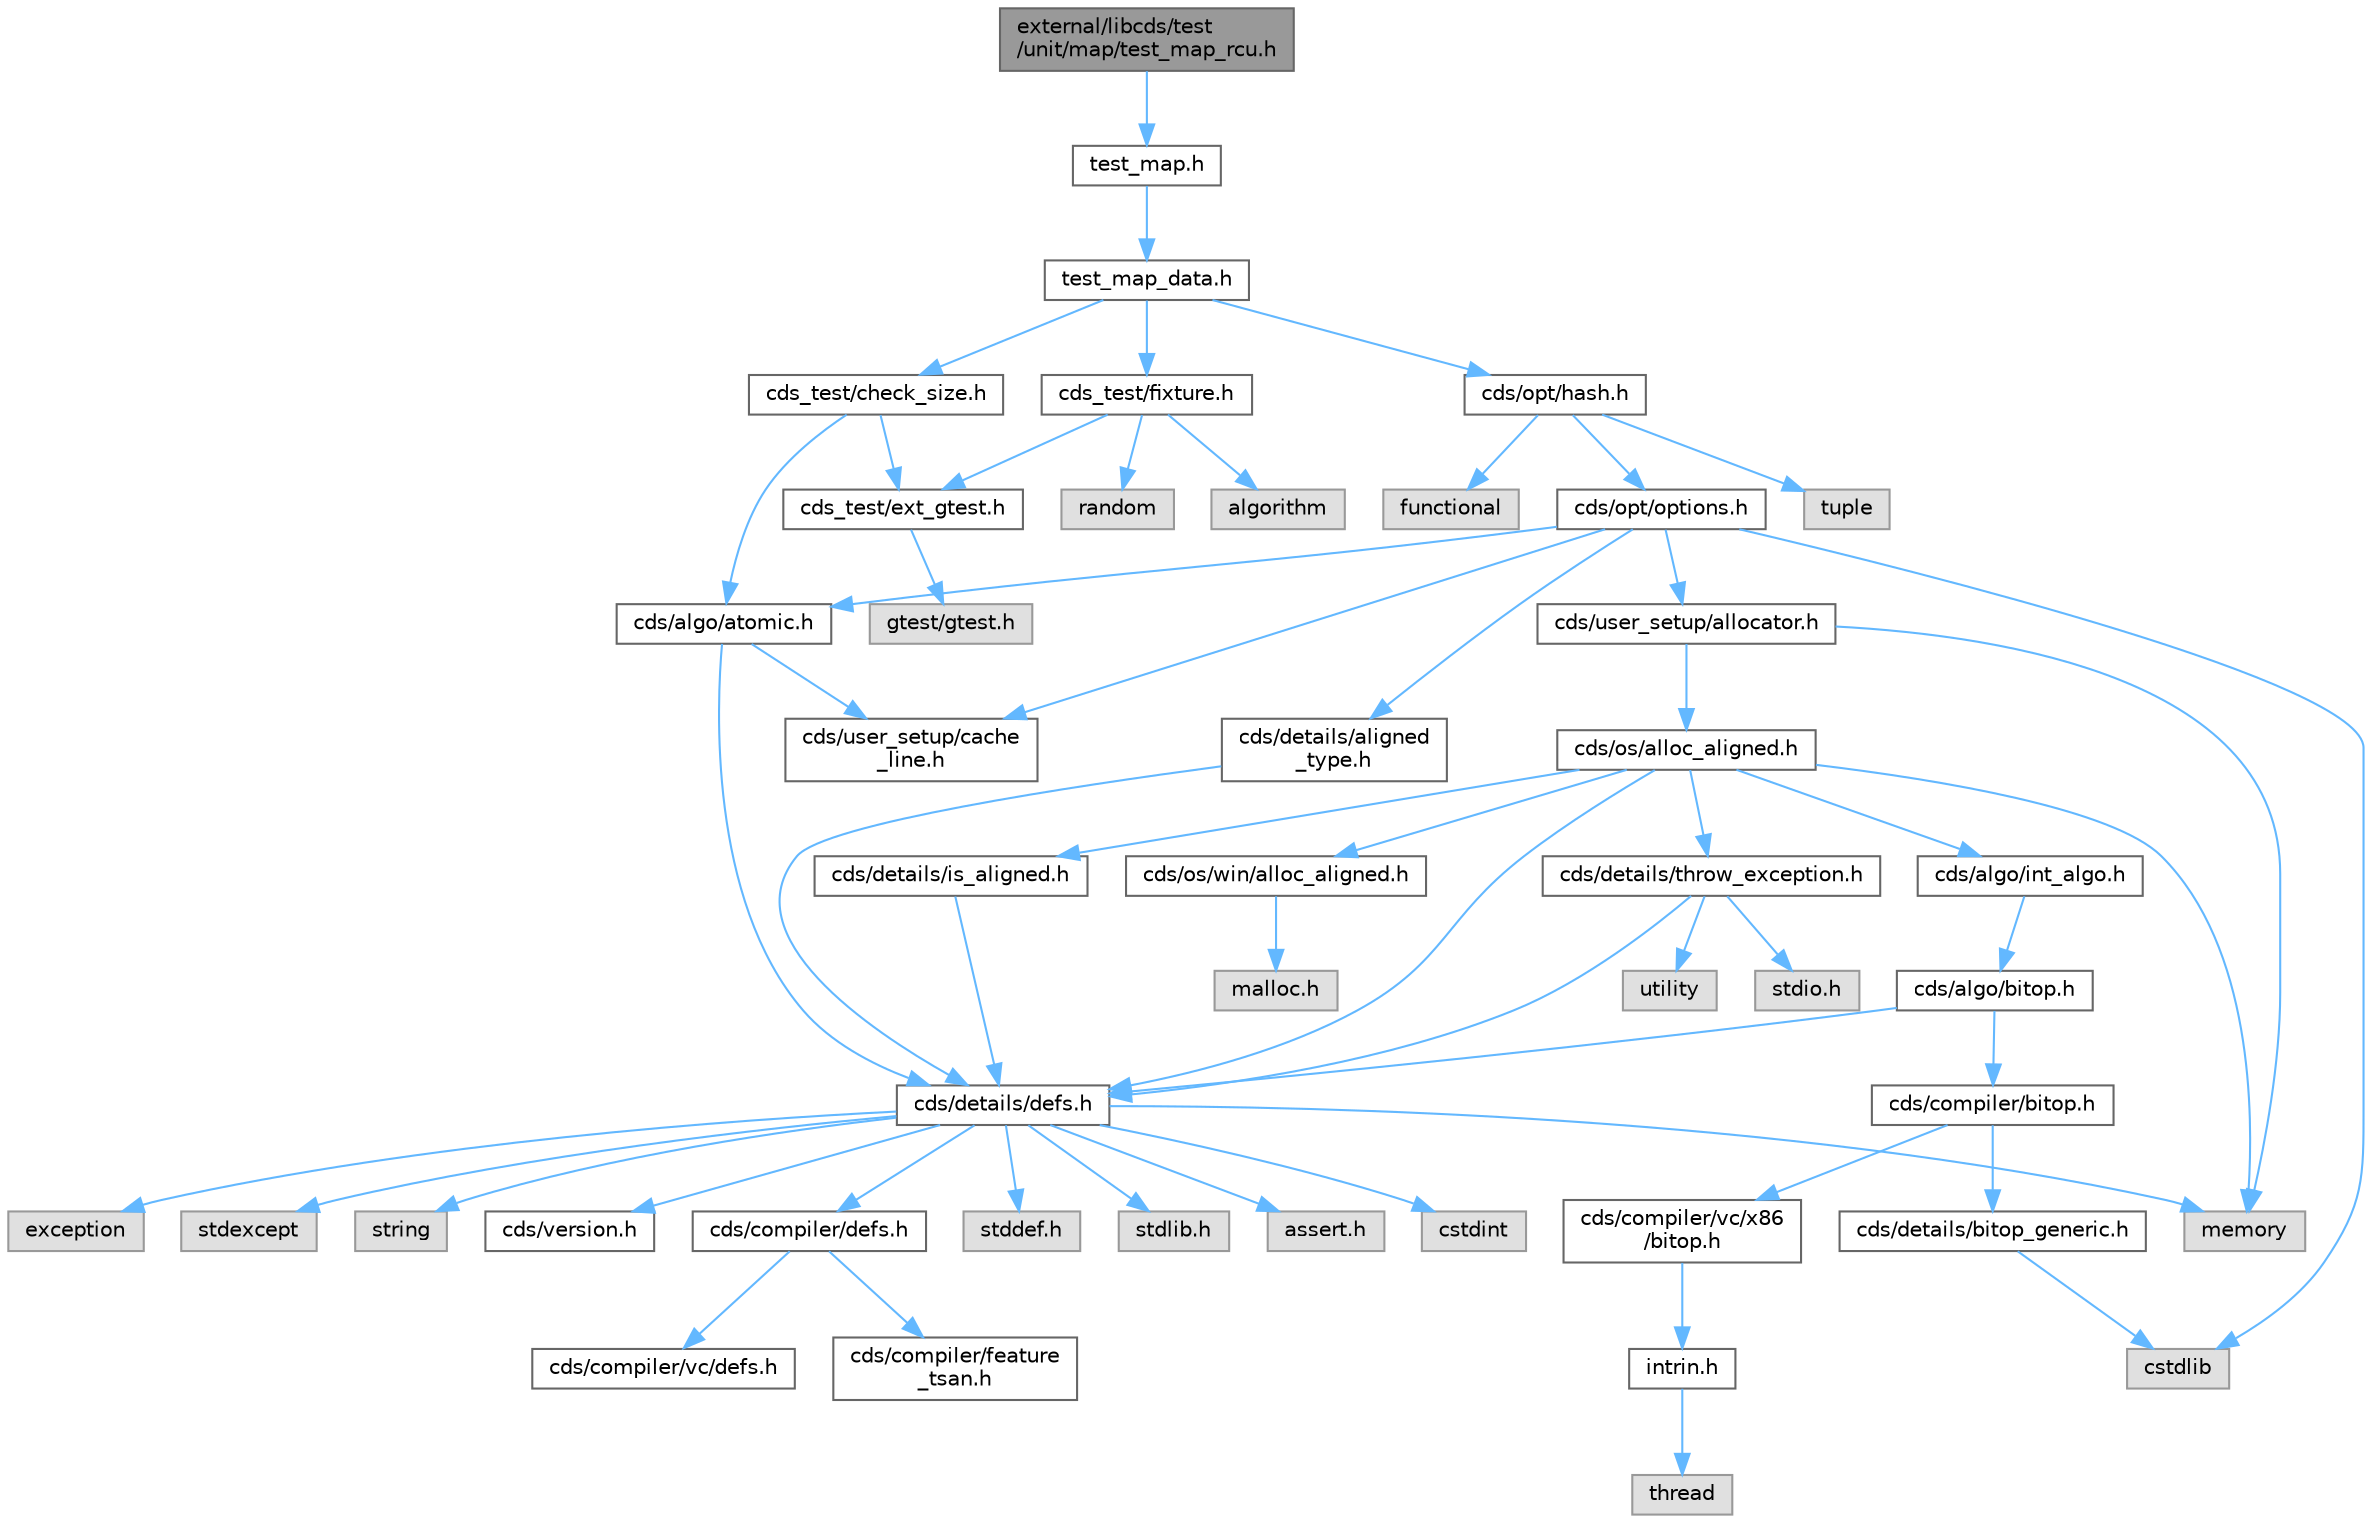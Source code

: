 digraph "external/libcds/test/unit/map/test_map_rcu.h"
{
 // LATEX_PDF_SIZE
  bgcolor="transparent";
  edge [fontname=Helvetica,fontsize=10,labelfontname=Helvetica,labelfontsize=10];
  node [fontname=Helvetica,fontsize=10,shape=box,height=0.2,width=0.4];
  Node1 [id="Node000001",label="external/libcds/test\l/unit/map/test_map_rcu.h",height=0.2,width=0.4,color="gray40", fillcolor="grey60", style="filled", fontcolor="black",tooltip=" "];
  Node1 -> Node2 [id="edge56_Node000001_Node000002",color="steelblue1",style="solid",tooltip=" "];
  Node2 [id="Node000002",label="test_map.h",height=0.2,width=0.4,color="grey40", fillcolor="white", style="filled",URL="$map_2test__map_8h.html",tooltip=" "];
  Node2 -> Node3 [id="edge57_Node000002_Node000003",color="steelblue1",style="solid",tooltip=" "];
  Node3 [id="Node000003",label="test_map_data.h",height=0.2,width=0.4,color="grey40", fillcolor="white", style="filled",URL="$map_2test__map__data_8h.html",tooltip=" "];
  Node3 -> Node4 [id="edge58_Node000003_Node000004",color="steelblue1",style="solid",tooltip=" "];
  Node4 [id="Node000004",label="cds_test/check_size.h",height=0.2,width=0.4,color="grey40", fillcolor="white", style="filled",URL="$check__size_8h.html",tooltip=" "];
  Node4 -> Node5 [id="edge59_Node000004_Node000005",color="steelblue1",style="solid",tooltip=" "];
  Node5 [id="Node000005",label="cds_test/ext_gtest.h",height=0.2,width=0.4,color="grey40", fillcolor="white", style="filled",URL="$ext__gtest_8h.html",tooltip=" "];
  Node5 -> Node6 [id="edge60_Node000005_Node000006",color="steelblue1",style="solid",tooltip=" "];
  Node6 [id="Node000006",label="gtest/gtest.h",height=0.2,width=0.4,color="grey60", fillcolor="#E0E0E0", style="filled",tooltip=" "];
  Node4 -> Node7 [id="edge61_Node000004_Node000007",color="steelblue1",style="solid",tooltip=" "];
  Node7 [id="Node000007",label="cds/algo/atomic.h",height=0.2,width=0.4,color="grey40", fillcolor="white", style="filled",URL="$external_2libcds_2cds_2algo_2atomic_8h.html",tooltip=" "];
  Node7 -> Node8 [id="edge62_Node000007_Node000008",color="steelblue1",style="solid",tooltip=" "];
  Node8 [id="Node000008",label="cds/details/defs.h",height=0.2,width=0.4,color="grey40", fillcolor="white", style="filled",URL="$details_2defs_8h.html",tooltip=" "];
  Node8 -> Node9 [id="edge63_Node000008_Node000009",color="steelblue1",style="solid",tooltip=" "];
  Node9 [id="Node000009",label="stddef.h",height=0.2,width=0.4,color="grey60", fillcolor="#E0E0E0", style="filled",tooltip=" "];
  Node8 -> Node10 [id="edge64_Node000008_Node000010",color="steelblue1",style="solid",tooltip=" "];
  Node10 [id="Node000010",label="stdlib.h",height=0.2,width=0.4,color="grey60", fillcolor="#E0E0E0", style="filled",tooltip=" "];
  Node8 -> Node11 [id="edge65_Node000008_Node000011",color="steelblue1",style="solid",tooltip=" "];
  Node11 [id="Node000011",label="assert.h",height=0.2,width=0.4,color="grey60", fillcolor="#E0E0E0", style="filled",tooltip=" "];
  Node8 -> Node12 [id="edge66_Node000008_Node000012",color="steelblue1",style="solid",tooltip=" "];
  Node12 [id="Node000012",label="cstdint",height=0.2,width=0.4,color="grey60", fillcolor="#E0E0E0", style="filled",tooltip=" "];
  Node8 -> Node13 [id="edge67_Node000008_Node000013",color="steelblue1",style="solid",tooltip=" "];
  Node13 [id="Node000013",label="exception",height=0.2,width=0.4,color="grey60", fillcolor="#E0E0E0", style="filled",tooltip=" "];
  Node8 -> Node14 [id="edge68_Node000008_Node000014",color="steelblue1",style="solid",tooltip=" "];
  Node14 [id="Node000014",label="stdexcept",height=0.2,width=0.4,color="grey60", fillcolor="#E0E0E0", style="filled",tooltip=" "];
  Node8 -> Node15 [id="edge69_Node000008_Node000015",color="steelblue1",style="solid",tooltip=" "];
  Node15 [id="Node000015",label="string",height=0.2,width=0.4,color="grey60", fillcolor="#E0E0E0", style="filled",tooltip=" "];
  Node8 -> Node16 [id="edge70_Node000008_Node000016",color="steelblue1",style="solid",tooltip=" "];
  Node16 [id="Node000016",label="memory",height=0.2,width=0.4,color="grey60", fillcolor="#E0E0E0", style="filled",tooltip=" "];
  Node8 -> Node17 [id="edge71_Node000008_Node000017",color="steelblue1",style="solid",tooltip=" "];
  Node17 [id="Node000017",label="cds/version.h",height=0.2,width=0.4,color="grey40", fillcolor="white", style="filled",URL="$external_2libcds_2cds_2version_8h.html",tooltip=" "];
  Node8 -> Node18 [id="edge72_Node000008_Node000018",color="steelblue1",style="solid",tooltip=" "];
  Node18 [id="Node000018",label="cds/compiler/defs.h",height=0.2,width=0.4,color="grey40", fillcolor="white", style="filled",URL="$compiler_2defs_8h.html",tooltip=" "];
  Node18 -> Node19 [id="edge73_Node000018_Node000019",color="steelblue1",style="solid",tooltip=" "];
  Node19 [id="Node000019",label="cds/compiler/vc/defs.h",height=0.2,width=0.4,color="grey40", fillcolor="white", style="filled",URL="$compiler_2vc_2defs_8h.html",tooltip=" "];
  Node18 -> Node20 [id="edge74_Node000018_Node000020",color="steelblue1",style="solid",tooltip=" "];
  Node20 [id="Node000020",label="cds/compiler/feature\l_tsan.h",height=0.2,width=0.4,color="grey40", fillcolor="white", style="filled",URL="$feature__tsan_8h.html",tooltip=" "];
  Node7 -> Node21 [id="edge75_Node000007_Node000021",color="steelblue1",style="solid",tooltip=" "];
  Node21 [id="Node000021",label="cds/user_setup/cache\l_line.h",height=0.2,width=0.4,color="grey40", fillcolor="white", style="filled",URL="$cache__line_8h.html",tooltip="Cache-line size definition"];
  Node3 -> Node22 [id="edge76_Node000003_Node000022",color="steelblue1",style="solid",tooltip=" "];
  Node22 [id="Node000022",label="cds_test/fixture.h",height=0.2,width=0.4,color="grey40", fillcolor="white", style="filled",URL="$fixture_8h.html",tooltip=" "];
  Node22 -> Node5 [id="edge77_Node000022_Node000005",color="steelblue1",style="solid",tooltip=" "];
  Node22 -> Node23 [id="edge78_Node000022_Node000023",color="steelblue1",style="solid",tooltip=" "];
  Node23 [id="Node000023",label="algorithm",height=0.2,width=0.4,color="grey60", fillcolor="#E0E0E0", style="filled",tooltip=" "];
  Node22 -> Node24 [id="edge79_Node000022_Node000024",color="steelblue1",style="solid",tooltip=" "];
  Node24 [id="Node000024",label="random",height=0.2,width=0.4,color="grey60", fillcolor="#E0E0E0", style="filled",tooltip=" "];
  Node3 -> Node25 [id="edge80_Node000003_Node000025",color="steelblue1",style="solid",tooltip=" "];
  Node25 [id="Node000025",label="cds/opt/hash.h",height=0.2,width=0.4,color="grey40", fillcolor="white", style="filled",URL="$external_2libcds_2cds_2opt_2hash_8h.html",tooltip=" "];
  Node25 -> Node26 [id="edge81_Node000025_Node000026",color="steelblue1",style="solid",tooltip=" "];
  Node26 [id="Node000026",label="tuple",height=0.2,width=0.4,color="grey60", fillcolor="#E0E0E0", style="filled",tooltip=" "];
  Node25 -> Node27 [id="edge82_Node000025_Node000027",color="steelblue1",style="solid",tooltip=" "];
  Node27 [id="Node000027",label="functional",height=0.2,width=0.4,color="grey60", fillcolor="#E0E0E0", style="filled",tooltip=" "];
  Node25 -> Node28 [id="edge83_Node000025_Node000028",color="steelblue1",style="solid",tooltip=" "];
  Node28 [id="Node000028",label="cds/opt/options.h",height=0.2,width=0.4,color="grey40", fillcolor="white", style="filled",URL="$opt_2options_8h.html",tooltip=" "];
  Node28 -> Node29 [id="edge84_Node000028_Node000029",color="steelblue1",style="solid",tooltip=" "];
  Node29 [id="Node000029",label="cstdlib",height=0.2,width=0.4,color="grey60", fillcolor="#E0E0E0", style="filled",tooltip=" "];
  Node28 -> Node30 [id="edge85_Node000028_Node000030",color="steelblue1",style="solid",tooltip=" "];
  Node30 [id="Node000030",label="cds/details/aligned\l_type.h",height=0.2,width=0.4,color="grey40", fillcolor="white", style="filled",URL="$aligned__type_8h.html",tooltip=" "];
  Node30 -> Node8 [id="edge86_Node000030_Node000008",color="steelblue1",style="solid",tooltip=" "];
  Node28 -> Node31 [id="edge87_Node000028_Node000031",color="steelblue1",style="solid",tooltip=" "];
  Node31 [id="Node000031",label="cds/user_setup/allocator.h",height=0.2,width=0.4,color="grey40", fillcolor="white", style="filled",URL="$external_2libcds_2cds_2user__setup_2allocator_8h.html",tooltip="Default implementation of allocator classes."];
  Node31 -> Node16 [id="edge88_Node000031_Node000016",color="steelblue1",style="solid",tooltip=" "];
  Node31 -> Node32 [id="edge89_Node000031_Node000032",color="steelblue1",style="solid",tooltip=" "];
  Node32 [id="Node000032",label="cds/os/alloc_aligned.h",height=0.2,width=0.4,color="grey40", fillcolor="white", style="filled",URL="$alloc__aligned_8h.html",tooltip=" "];
  Node32 -> Node8 [id="edge90_Node000032_Node000008",color="steelblue1",style="solid",tooltip=" "];
  Node32 -> Node33 [id="edge91_Node000032_Node000033",color="steelblue1",style="solid",tooltip=" "];
  Node33 [id="Node000033",label="cds/os/win/alloc_aligned.h",height=0.2,width=0.4,color="grey40", fillcolor="white", style="filled",URL="$win_2alloc__aligned_8h.html",tooltip=" "];
  Node33 -> Node34 [id="edge92_Node000033_Node000034",color="steelblue1",style="solid",tooltip=" "];
  Node34 [id="Node000034",label="malloc.h",height=0.2,width=0.4,color="grey60", fillcolor="#E0E0E0", style="filled",tooltip=" "];
  Node32 -> Node16 [id="edge93_Node000032_Node000016",color="steelblue1",style="solid",tooltip=" "];
  Node32 -> Node35 [id="edge94_Node000032_Node000035",color="steelblue1",style="solid",tooltip=" "];
  Node35 [id="Node000035",label="cds/details/is_aligned.h",height=0.2,width=0.4,color="grey40", fillcolor="white", style="filled",URL="$is__aligned_8h.html",tooltip=" "];
  Node35 -> Node8 [id="edge95_Node000035_Node000008",color="steelblue1",style="solid",tooltip=" "];
  Node32 -> Node36 [id="edge96_Node000032_Node000036",color="steelblue1",style="solid",tooltip=" "];
  Node36 [id="Node000036",label="cds/algo/int_algo.h",height=0.2,width=0.4,color="grey40", fillcolor="white", style="filled",URL="$int__algo_8h.html",tooltip=" "];
  Node36 -> Node37 [id="edge97_Node000036_Node000037",color="steelblue1",style="solid",tooltip=" "];
  Node37 [id="Node000037",label="cds/algo/bitop.h",height=0.2,width=0.4,color="grey40", fillcolor="white", style="filled",URL="$algo_2bitop_8h.html",tooltip=" "];
  Node37 -> Node8 [id="edge98_Node000037_Node000008",color="steelblue1",style="solid",tooltip=" "];
  Node37 -> Node38 [id="edge99_Node000037_Node000038",color="steelblue1",style="solid",tooltip=" "];
  Node38 [id="Node000038",label="cds/compiler/bitop.h",height=0.2,width=0.4,color="grey40", fillcolor="white", style="filled",URL="$compiler_2bitop_8h.html",tooltip=" "];
  Node38 -> Node39 [id="edge100_Node000038_Node000039",color="steelblue1",style="solid",tooltip=" "];
  Node39 [id="Node000039",label="cds/compiler/vc/x86\l/bitop.h",height=0.2,width=0.4,color="grey40", fillcolor="white", style="filled",URL="$compiler_2vc_2x86_2bitop_8h.html",tooltip=" "];
  Node39 -> Node40 [id="edge101_Node000039_Node000040",color="steelblue1",style="solid",tooltip=" "];
  Node40 [id="Node000040",label="intrin.h",height=0.2,width=0.4,color="grey40", fillcolor="white", style="filled",URL="$intrin_8h.html",tooltip=" "];
  Node40 -> Node41 [id="edge102_Node000040_Node000041",color="steelblue1",style="solid",tooltip=" "];
  Node41 [id="Node000041",label="thread",height=0.2,width=0.4,color="grey60", fillcolor="#E0E0E0", style="filled",tooltip=" "];
  Node38 -> Node42 [id="edge103_Node000038_Node000042",color="steelblue1",style="solid",tooltip=" "];
  Node42 [id="Node000042",label="cds/details/bitop_generic.h",height=0.2,width=0.4,color="grey40", fillcolor="white", style="filled",URL="$bitop__generic_8h.html",tooltip=" "];
  Node42 -> Node29 [id="edge104_Node000042_Node000029",color="steelblue1",style="solid",tooltip=" "];
  Node32 -> Node43 [id="edge105_Node000032_Node000043",color="steelblue1",style="solid",tooltip=" "];
  Node43 [id="Node000043",label="cds/details/throw_exception.h",height=0.2,width=0.4,color="grey40", fillcolor="white", style="filled",URL="$throw__exception_8h.html",tooltip=" "];
  Node43 -> Node8 [id="edge106_Node000043_Node000008",color="steelblue1",style="solid",tooltip=" "];
  Node43 -> Node44 [id="edge107_Node000043_Node000044",color="steelblue1",style="solid",tooltip=" "];
  Node44 [id="Node000044",label="stdio.h",height=0.2,width=0.4,color="grey60", fillcolor="#E0E0E0", style="filled",tooltip=" "];
  Node43 -> Node45 [id="edge108_Node000043_Node000045",color="steelblue1",style="solid",tooltip=" "];
  Node45 [id="Node000045",label="utility",height=0.2,width=0.4,color="grey60", fillcolor="#E0E0E0", style="filled",tooltip=" "];
  Node28 -> Node21 [id="edge109_Node000028_Node000021",color="steelblue1",style="solid",tooltip=" "];
  Node28 -> Node7 [id="edge110_Node000028_Node000007",color="steelblue1",style="solid",tooltip=" "];
}
